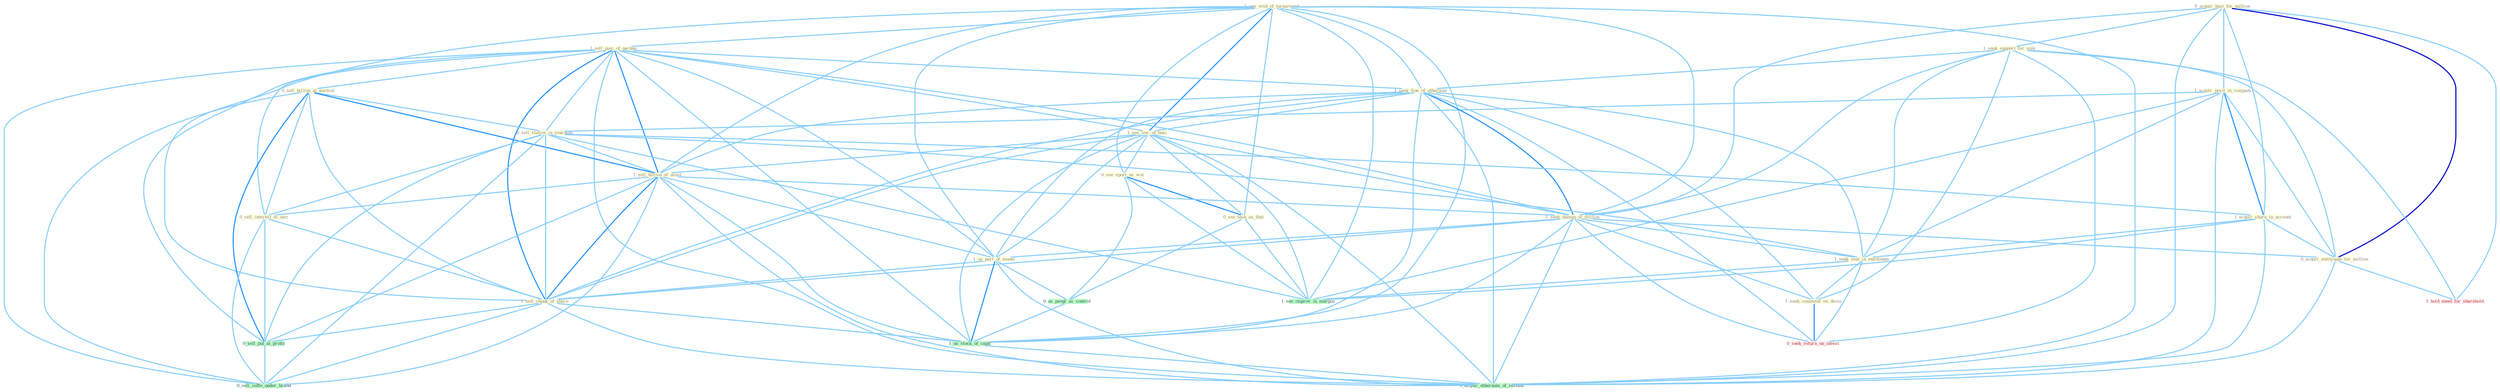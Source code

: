 Graph G{ 
    node
    [shape=polygon,style=filled,width=.5,height=.06,color="#BDFCC9",fixedsize=true,fontsize=4,
    fontcolor="#2f4f4f"];
    {node
    [color="#ffffe0", fontcolor="#8b7d6b"] "1_see_evid_of_turnaround " "0_acquir_busi_for_million " "1_sell_piec_of_packag " "1_acquir_posit_in_compani " "1_seek_support_for_sale " "1_seek_fine_of_othernum " "0_sell_billion_at_auction " "1_see_low_of_busi " "0_sell_station_in_yearnum " "0_see_sport_as_wai " "1_acquir_share_in_account " "1_sell_billion_of_asset " "0_sell_interest_to_unit " "1_seek_damag_of_million " "1_us_part_of_monei " "1_sell_chunk_of_share " "1_seek_seat_in_entitynam " "0_acquir_entitynam_for_million " "0_see_task_as_that " "1_seek_comment_on_decis "}
{node [color="#fff0f5", fontcolor="#b22222"] "0_seek_return_on_invest " "1_hold_meet_for_sharehold "}
edge [color="#B0E2FF"];

	"1_see_evid_of_turnaround " -- "1_sell_piec_of_packag " [w="1", color="#87cefa" ];
	"1_see_evid_of_turnaround " -- "1_seek_fine_of_othernum " [w="1", color="#87cefa" ];
	"1_see_evid_of_turnaround " -- "1_see_low_of_busi " [w="2", color="#1e90ff" , len=0.8];
	"1_see_evid_of_turnaround " -- "0_see_sport_as_wai " [w="1", color="#87cefa" ];
	"1_see_evid_of_turnaround " -- "1_sell_billion_of_asset " [w="1", color="#87cefa" ];
	"1_see_evid_of_turnaround " -- "1_seek_damag_of_million " [w="1", color="#87cefa" ];
	"1_see_evid_of_turnaround " -- "1_us_part_of_monei " [w="1", color="#87cefa" ];
	"1_see_evid_of_turnaround " -- "1_sell_chunk_of_share " [w="1", color="#87cefa" ];
	"1_see_evid_of_turnaround " -- "0_see_task_as_that " [w="1", color="#87cefa" ];
	"1_see_evid_of_turnaround " -- "1_us_stock_of_capit " [w="1", color="#87cefa" ];
	"1_see_evid_of_turnaround " -- "1_see_improv_in_margin " [w="1", color="#87cefa" ];
	"1_see_evid_of_turnaround " -- "1_acquir_othernum_of_restaur " [w="1", color="#87cefa" ];
	"0_acquir_busi_for_million " -- "1_acquir_posit_in_compani " [w="1", color="#87cefa" ];
	"0_acquir_busi_for_million " -- "1_seek_support_for_sale " [w="1", color="#87cefa" ];
	"0_acquir_busi_for_million " -- "1_acquir_share_in_account " [w="1", color="#87cefa" ];
	"0_acquir_busi_for_million " -- "1_seek_damag_of_million " [w="1", color="#87cefa" ];
	"0_acquir_busi_for_million " -- "0_acquir_entitynam_for_million " [w="3", color="#0000cd" , len=0.6];
	"0_acquir_busi_for_million " -- "1_hold_meet_for_sharehold " [w="1", color="#87cefa" ];
	"0_acquir_busi_for_million " -- "1_acquir_othernum_of_restaur " [w="1", color="#87cefa" ];
	"1_sell_piec_of_packag " -- "1_seek_fine_of_othernum " [w="1", color="#87cefa" ];
	"1_sell_piec_of_packag " -- "0_sell_billion_at_auction " [w="1", color="#87cefa" ];
	"1_sell_piec_of_packag " -- "1_see_low_of_busi " [w="1", color="#87cefa" ];
	"1_sell_piec_of_packag " -- "0_sell_station_in_yearnum " [w="1", color="#87cefa" ];
	"1_sell_piec_of_packag " -- "1_sell_billion_of_asset " [w="2", color="#1e90ff" , len=0.8];
	"1_sell_piec_of_packag " -- "0_sell_interest_to_unit " [w="1", color="#87cefa" ];
	"1_sell_piec_of_packag " -- "1_seek_damag_of_million " [w="1", color="#87cefa" ];
	"1_sell_piec_of_packag " -- "1_us_part_of_monei " [w="1", color="#87cefa" ];
	"1_sell_piec_of_packag " -- "1_sell_chunk_of_share " [w="2", color="#1e90ff" , len=0.8];
	"1_sell_piec_of_packag " -- "0_sell_put_at_profit " [w="1", color="#87cefa" ];
	"1_sell_piec_of_packag " -- "1_us_stock_of_capit " [w="1", color="#87cefa" ];
	"1_sell_piec_of_packag " -- "0_sell_coffe_under_brand " [w="1", color="#87cefa" ];
	"1_sell_piec_of_packag " -- "1_acquir_othernum_of_restaur " [w="1", color="#87cefa" ];
	"1_acquir_posit_in_compani " -- "0_sell_station_in_yearnum " [w="1", color="#87cefa" ];
	"1_acquir_posit_in_compani " -- "1_acquir_share_in_account " [w="2", color="#1e90ff" , len=0.8];
	"1_acquir_posit_in_compani " -- "1_seek_seat_in_entitynam " [w="1", color="#87cefa" ];
	"1_acquir_posit_in_compani " -- "0_acquir_entitynam_for_million " [w="1", color="#87cefa" ];
	"1_acquir_posit_in_compani " -- "1_see_improv_in_margin " [w="1", color="#87cefa" ];
	"1_acquir_posit_in_compani " -- "1_acquir_othernum_of_restaur " [w="1", color="#87cefa" ];
	"1_seek_support_for_sale " -- "1_seek_fine_of_othernum " [w="1", color="#87cefa" ];
	"1_seek_support_for_sale " -- "1_seek_damag_of_million " [w="1", color="#87cefa" ];
	"1_seek_support_for_sale " -- "1_seek_seat_in_entitynam " [w="1", color="#87cefa" ];
	"1_seek_support_for_sale " -- "0_acquir_entitynam_for_million " [w="1", color="#87cefa" ];
	"1_seek_support_for_sale " -- "1_seek_comment_on_decis " [w="1", color="#87cefa" ];
	"1_seek_support_for_sale " -- "0_seek_return_on_invest " [w="1", color="#87cefa" ];
	"1_seek_support_for_sale " -- "1_hold_meet_for_sharehold " [w="1", color="#87cefa" ];
	"1_seek_fine_of_othernum " -- "1_see_low_of_busi " [w="1", color="#87cefa" ];
	"1_seek_fine_of_othernum " -- "1_sell_billion_of_asset " [w="1", color="#87cefa" ];
	"1_seek_fine_of_othernum " -- "1_seek_damag_of_million " [w="2", color="#1e90ff" , len=0.8];
	"1_seek_fine_of_othernum " -- "1_us_part_of_monei " [w="1", color="#87cefa" ];
	"1_seek_fine_of_othernum " -- "1_sell_chunk_of_share " [w="1", color="#87cefa" ];
	"1_seek_fine_of_othernum " -- "1_seek_seat_in_entitynam " [w="1", color="#87cefa" ];
	"1_seek_fine_of_othernum " -- "1_seek_comment_on_decis " [w="1", color="#87cefa" ];
	"1_seek_fine_of_othernum " -- "0_seek_return_on_invest " [w="1", color="#87cefa" ];
	"1_seek_fine_of_othernum " -- "1_us_stock_of_capit " [w="1", color="#87cefa" ];
	"1_seek_fine_of_othernum " -- "1_acquir_othernum_of_restaur " [w="1", color="#87cefa" ];
	"0_sell_billion_at_auction " -- "0_sell_station_in_yearnum " [w="1", color="#87cefa" ];
	"0_sell_billion_at_auction " -- "1_sell_billion_of_asset " [w="2", color="#1e90ff" , len=0.8];
	"0_sell_billion_at_auction " -- "0_sell_interest_to_unit " [w="1", color="#87cefa" ];
	"0_sell_billion_at_auction " -- "1_sell_chunk_of_share " [w="1", color="#87cefa" ];
	"0_sell_billion_at_auction " -- "0_sell_put_at_profit " [w="2", color="#1e90ff" , len=0.8];
	"0_sell_billion_at_auction " -- "0_sell_coffe_under_brand " [w="1", color="#87cefa" ];
	"1_see_low_of_busi " -- "0_see_sport_as_wai " [w="1", color="#87cefa" ];
	"1_see_low_of_busi " -- "1_sell_billion_of_asset " [w="1", color="#87cefa" ];
	"1_see_low_of_busi " -- "1_seek_damag_of_million " [w="1", color="#87cefa" ];
	"1_see_low_of_busi " -- "1_us_part_of_monei " [w="1", color="#87cefa" ];
	"1_see_low_of_busi " -- "1_sell_chunk_of_share " [w="1", color="#87cefa" ];
	"1_see_low_of_busi " -- "0_see_task_as_that " [w="1", color="#87cefa" ];
	"1_see_low_of_busi " -- "1_us_stock_of_capit " [w="1", color="#87cefa" ];
	"1_see_low_of_busi " -- "1_see_improv_in_margin " [w="1", color="#87cefa" ];
	"1_see_low_of_busi " -- "1_acquir_othernum_of_restaur " [w="1", color="#87cefa" ];
	"0_sell_station_in_yearnum " -- "1_acquir_share_in_account " [w="1", color="#87cefa" ];
	"0_sell_station_in_yearnum " -- "1_sell_billion_of_asset " [w="1", color="#87cefa" ];
	"0_sell_station_in_yearnum " -- "0_sell_interest_to_unit " [w="1", color="#87cefa" ];
	"0_sell_station_in_yearnum " -- "1_sell_chunk_of_share " [w="1", color="#87cefa" ];
	"0_sell_station_in_yearnum " -- "1_seek_seat_in_entitynam " [w="1", color="#87cefa" ];
	"0_sell_station_in_yearnum " -- "0_sell_put_at_profit " [w="1", color="#87cefa" ];
	"0_sell_station_in_yearnum " -- "1_see_improv_in_margin " [w="1", color="#87cefa" ];
	"0_sell_station_in_yearnum " -- "0_sell_coffe_under_brand " [w="1", color="#87cefa" ];
	"0_see_sport_as_wai " -- "0_see_task_as_that " [w="2", color="#1e90ff" , len=0.8];
	"0_see_sport_as_wai " -- "0_us_peopl_as_control " [w="1", color="#87cefa" ];
	"0_see_sport_as_wai " -- "1_see_improv_in_margin " [w="1", color="#87cefa" ];
	"1_acquir_share_in_account " -- "1_seek_seat_in_entitynam " [w="1", color="#87cefa" ];
	"1_acquir_share_in_account " -- "0_acquir_entitynam_for_million " [w="1", color="#87cefa" ];
	"1_acquir_share_in_account " -- "1_see_improv_in_margin " [w="1", color="#87cefa" ];
	"1_acquir_share_in_account " -- "1_acquir_othernum_of_restaur " [w="1", color="#87cefa" ];
	"1_sell_billion_of_asset " -- "0_sell_interest_to_unit " [w="1", color="#87cefa" ];
	"1_sell_billion_of_asset " -- "1_seek_damag_of_million " [w="1", color="#87cefa" ];
	"1_sell_billion_of_asset " -- "1_us_part_of_monei " [w="1", color="#87cefa" ];
	"1_sell_billion_of_asset " -- "1_sell_chunk_of_share " [w="2", color="#1e90ff" , len=0.8];
	"1_sell_billion_of_asset " -- "0_sell_put_at_profit " [w="1", color="#87cefa" ];
	"1_sell_billion_of_asset " -- "1_us_stock_of_capit " [w="1", color="#87cefa" ];
	"1_sell_billion_of_asset " -- "0_sell_coffe_under_brand " [w="1", color="#87cefa" ];
	"1_sell_billion_of_asset " -- "1_acquir_othernum_of_restaur " [w="1", color="#87cefa" ];
	"0_sell_interest_to_unit " -- "1_sell_chunk_of_share " [w="1", color="#87cefa" ];
	"0_sell_interest_to_unit " -- "0_sell_put_at_profit " [w="1", color="#87cefa" ];
	"0_sell_interest_to_unit " -- "0_sell_coffe_under_brand " [w="1", color="#87cefa" ];
	"1_seek_damag_of_million " -- "1_us_part_of_monei " [w="1", color="#87cefa" ];
	"1_seek_damag_of_million " -- "1_sell_chunk_of_share " [w="1", color="#87cefa" ];
	"1_seek_damag_of_million " -- "1_seek_seat_in_entitynam " [w="1", color="#87cefa" ];
	"1_seek_damag_of_million " -- "0_acquir_entitynam_for_million " [w="1", color="#87cefa" ];
	"1_seek_damag_of_million " -- "1_seek_comment_on_decis " [w="1", color="#87cefa" ];
	"1_seek_damag_of_million " -- "0_seek_return_on_invest " [w="1", color="#87cefa" ];
	"1_seek_damag_of_million " -- "1_us_stock_of_capit " [w="1", color="#87cefa" ];
	"1_seek_damag_of_million " -- "1_acquir_othernum_of_restaur " [w="1", color="#87cefa" ];
	"1_us_part_of_monei " -- "1_sell_chunk_of_share " [w="1", color="#87cefa" ];
	"1_us_part_of_monei " -- "0_us_peopl_as_control " [w="1", color="#87cefa" ];
	"1_us_part_of_monei " -- "1_us_stock_of_capit " [w="2", color="#1e90ff" , len=0.8];
	"1_us_part_of_monei " -- "1_acquir_othernum_of_restaur " [w="1", color="#87cefa" ];
	"1_sell_chunk_of_share " -- "0_sell_put_at_profit " [w="1", color="#87cefa" ];
	"1_sell_chunk_of_share " -- "1_us_stock_of_capit " [w="1", color="#87cefa" ];
	"1_sell_chunk_of_share " -- "0_sell_coffe_under_brand " [w="1", color="#87cefa" ];
	"1_sell_chunk_of_share " -- "1_acquir_othernum_of_restaur " [w="1", color="#87cefa" ];
	"1_seek_seat_in_entitynam " -- "1_seek_comment_on_decis " [w="1", color="#87cefa" ];
	"1_seek_seat_in_entitynam " -- "0_seek_return_on_invest " [w="1", color="#87cefa" ];
	"1_seek_seat_in_entitynam " -- "1_see_improv_in_margin " [w="1", color="#87cefa" ];
	"0_acquir_entitynam_for_million " -- "1_hold_meet_for_sharehold " [w="1", color="#87cefa" ];
	"0_acquir_entitynam_for_million " -- "1_acquir_othernum_of_restaur " [w="1", color="#87cefa" ];
	"0_see_task_as_that " -- "0_us_peopl_as_control " [w="1", color="#87cefa" ];
	"0_see_task_as_that " -- "1_see_improv_in_margin " [w="1", color="#87cefa" ];
	"1_seek_comment_on_decis " -- "0_seek_return_on_invest " [w="2", color="#1e90ff" , len=0.8];
	"0_us_peopl_as_control " -- "1_us_stock_of_capit " [w="1", color="#87cefa" ];
	"0_sell_put_at_profit " -- "0_sell_coffe_under_brand " [w="1", color="#87cefa" ];
	"1_us_stock_of_capit " -- "1_acquir_othernum_of_restaur " [w="1", color="#87cefa" ];
}